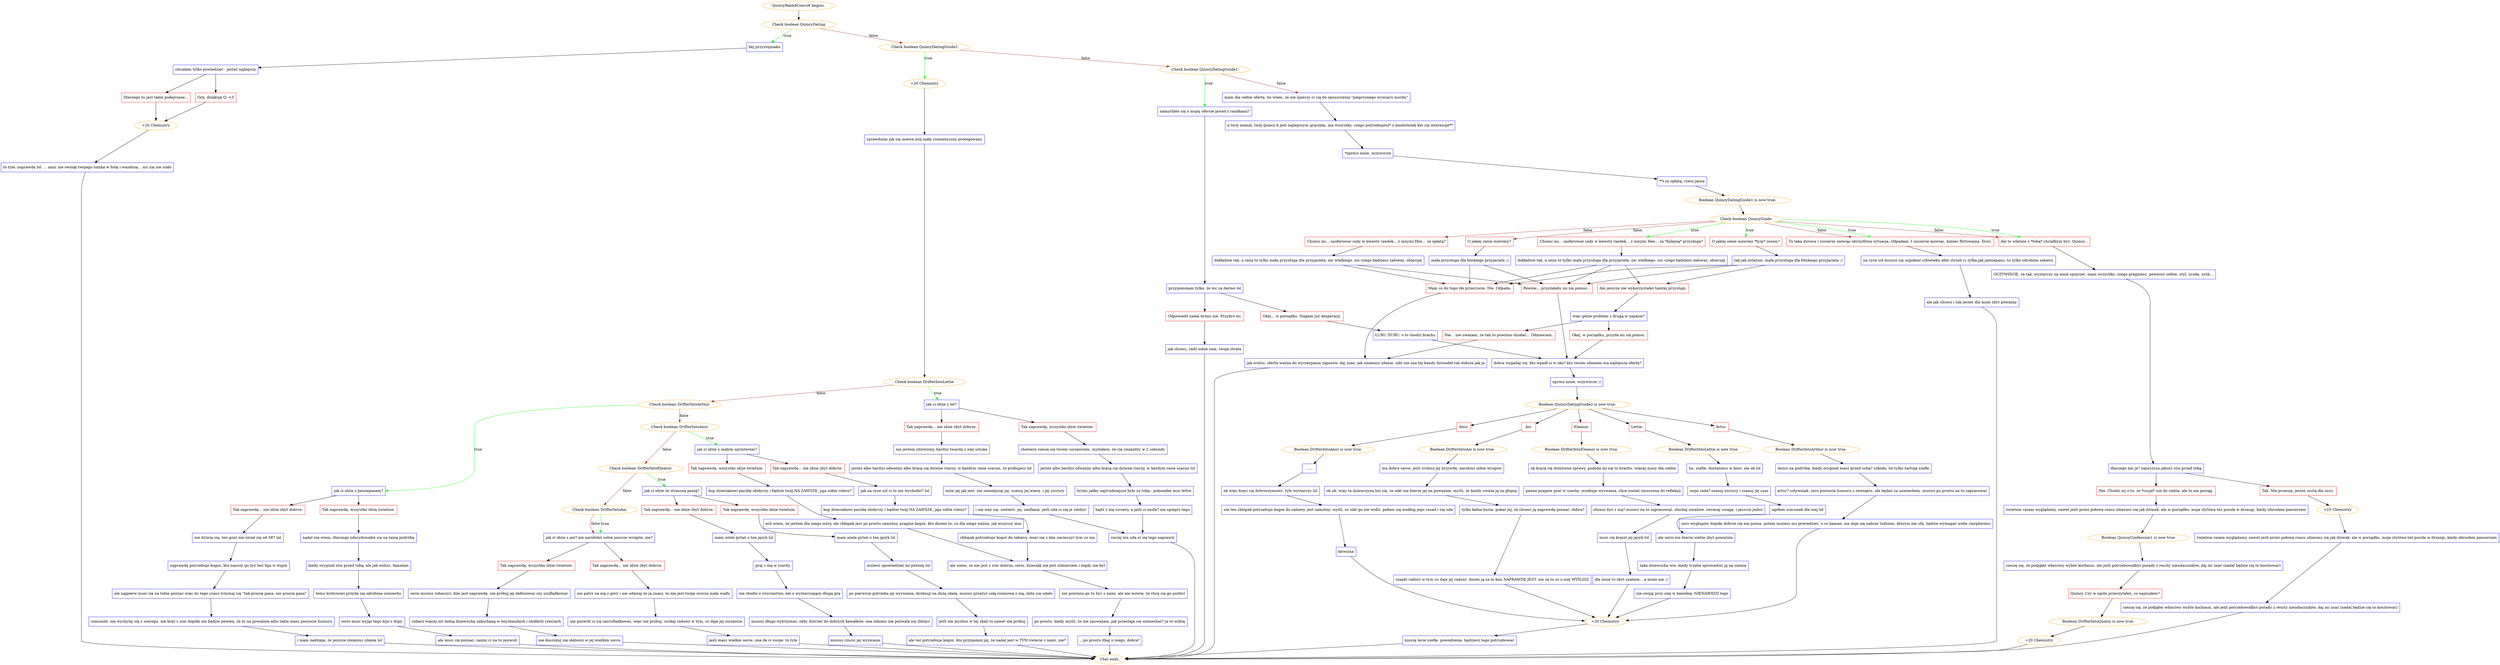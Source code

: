 digraph {
	"QuincyRank4Convo6 begins." [color=orange];
		"QuincyRank4Convo6 begins." -> j2461985337;
	j2461985337 [label="Check boolean QuincyDating",color=orange];
		j2461985337 -> j3259979074 [label=true,color=green];
		j2461985337 -> j83112899 [label=false,color=brown];
	j3259979074 [label="hej przystojniaku",shape=box,color=blue];
		j3259979074 -> j530661577;
	j83112899 [label="Check boolean QuincyDatingGuide2",color=orange];
		j83112899 -> j3392635783 [label=true,color=green];
		j83112899 -> j2852325112 [label=false,color=brown];
	j530661577 [label="chciałem tylko powiedzieć - jesteś najlepszy",shape=box,color=blue];
		j530661577 -> j3313439196;
		j530661577 -> j613927305;
	j3392635783 [label="+20 Chemistry",color=orange];
		j3392635783 -> j1975516310;
	j2852325112 [label="Check boolean QuincyDatingGuide1",color=orange];
		j2852325112 -> j3259954842 [label=true,color=green];
		j2852325112 -> j552590537 [label=false,color=brown];
	j3313439196 [label="Dlaczego to jest takie podejrzane...",shape=box,color=red];
		j3313439196 -> j3709898993;
	j613927305 [label="Och, dziękuję Q. <3",shape=box,color=red];
		j613927305 -> j3709898993;
	j1975516310 [label="sprawdzam jak się miewa mój mały romantyczny protegowany",shape=box,color=blue];
		j1975516310 -> j2157594670;
	j3259954842 [label="namyśliłeś się o mojej ofercie porad z randkami?",shape=box,color=blue];
		j3259954842 -> j3948265112;
	j552590537 [label="mam dla ciebie ofertę, bo wiem, że nie śpieszy ci się do opuszczenia \"pieprzonego wymiaru mordu\"",shape=box,color=blue];
		j552590537 -> j4137244290;
	j3709898993 [label="+20 Chemistry",color=orange];
		j3709898993 -> j509988530;
	j2157594670 [label="Check boolean DrifterIntoLettie",color=orange];
		j2157594670 -> j2562550124 [label=true,color=green];
		j2157594670 -> j1529798852 [label=false,color=brown];
	j3948265112 [label="przypominam tylko, że nic za darmo lol",shape=box,color=blue];
		j3948265112 -> j895105525;
		j3948265112 -> j613669651;
	j4137244290 [label="a twój ziomal, twój quincy-k jest najlepszym graczem, ma wszystko, czego potrzebujesz* o kimkolwiek kto cię interesuje**",shape=box,color=blue];
		j4137244290 -> j2235832705;
	j509988530 [label="to tyle, naprawdę lol. ... amir nie owinął twojego tomka w folię i wazelinę... nic się nie stało",shape=box,color=blue];
		j509988530 -> "Chat ends.";
	j2562550124 [label="jak ci idzie z let?",shape=box,color=blue];
		j2562550124 -> j1835537128;
		j2562550124 -> j1343233254;
	j1529798852 [label="Check boolean DrifterIntoArthur",color=orange];
		j1529798852 -> j2387890977 [label=true,color=green];
		j1529798852 -> j3612310957 [label=false,color=brown];
	j895105525 [label="Odpowiedź nadal brzmi nie. Przykro mi.",shape=box,color=red];
		j895105525 -> j4254051263;
	j613669651 [label="Okej... w porządku. Sięgam już desperacji.",shape=box,color=red];
		j613669651 -> j1119978812;
	j2235832705 [label="*oprócz mnie, oczywiście",shape=box,color=blue];
		j2235832705 -> j2589329394;
	"Chat ends." [color=orange];
	j1835537128 [label="Tak naprawdę, wszystko idzie świetnie.",shape=box,color=red];
		j1835537128 -> j727940986;
	j1343233254 [label="Tak naprawdę... nie idzie zbyt dobrze.",shape=box,color=red];
		j1343233254 -> j3630904678;
	j2387890977 [label="jak ci idzie z Jaśniepanem?",shape=box,color=blue];
		j2387890977 -> j1771917845;
		j2387890977 -> j402187396;
	j3612310957 [label="Check boolean DrifterIntoAmir",color=orange];
		j3612310957 -> j639903976 [label=true,color=green];
		j3612310957 -> j4033191202 [label=false,color=brown];
	j4254051263 [label="jak chcesz, radź sobie sam. twoja strata",shape=box,color=blue];
		j4254051263 -> "Chat ends.";
	j1119978812 [label="ŁUBU DUBU. o to chodzi brachu",shape=box,color=blue];
		j1119978812 -> j2639568303;
	j2589329394 [label="**i za opłatą, rzecz jasna",shape=box,color=blue];
		j2589329394 -> j2373070583;
	j727940986 [label="choleera cieszę się twoim szczęściem. myślałem, że cię zmiażdży w 2 sekundy",shape=box,color=blue];
		j727940986 -> j990236843;
	j3630904678 [label="nie jestem zdziwiony, bardzo twarda z niej sztuka",shape=box,color=blue];
		j3630904678 -> j719982667;
	j1771917845 [label="Tak naprawdę, wszystko idzie świetnie.",shape=box,color=red];
		j1771917845 -> j1058653219;
	j402187396 [label="Tak naprawdę... nie idzie zbyt dobrze.",shape=box,color=red];
		j402187396 -> j2487338117;
	j639903976 [label="jak ci idzie z małym sprinterem?",shape=box,color=blue];
		j639903976 -> j968298227;
		j639903976 -> j113702525;
	j4033191202 [label="Check boolean DrifterIntoEleanor",color=orange];
		j4033191202 -> j1083782660 [label=true,color=green];
		j4033191202 -> j3028424512 [label=false,color=brown];
	j2639568303 [label="dobra wygadaj się. kto wpadł ci w oko? kto twoim zdaniem ma najlepszą ofertę?",shape=box,color=blue];
		j2639568303 -> j3502366244;
	j2373070583 [label="Boolean QuincyDatingGuide1 is now true.",color=orange];
		j2373070583 -> j2505432108;
	j990236843 [label="jesteś albo bardzo odważny albo kręcą cię dziwne rzeczy. w każdym razie szacun lol",shape=box,color=blue];
		j990236843 -> j1816733029;
	j719982667 [label="jesteś albo bardzo odważny albo kręcą cię dziwne rzeczy. w każdym razie szacun, że próbujesz lol",shape=box,color=blue];
		j719982667 -> j2054191290;
	j1058653219 [label="nadal nie wiem, dlaczego zdecydowałeś się na tanią podróbę",shape=box,color=blue];
		j1058653219 -> j2404057350;
	j2487338117 [label="nie dziwię się, ten gość nie śmiał się od 587 lat",shape=box,color=blue];
		j2487338117 -> j3019210708;
	j968298227 [label="Tak naprawdę, wszystko idzie świetnie.",shape=box,color=red];
		j968298227 -> j64074030;
	j113702525 [label="Tak naprawdę... nie idzie zbyt dobrze.",shape=box,color=red];
		j113702525 -> j1476238576;
	j1083782660 [label="jak ci idzie ze straszną panią?",shape=box,color=blue];
		j1083782660 -> j1912295328;
		j1083782660 -> j1135112126;
	j3028424512 [label="Check boolean DrifterIntoAoi",color=orange];
		j3028424512 -> j2083374717 [label=true,color=green];
		j3028424512 -> j2083374717 [label=false,color=brown];
	j3502366244 [label="oprócz mnie, oczywiście ;)",shape=box,color=blue];
		j3502366244 -> j2759397375;
	j2505432108 [label="Check boolean QuincyGuide",color=orange];
		j2505432108 -> j4023984930 [label=true,color=green];
		j2505432108 -> j1411752111 [label=true,color=green];
		j2505432108 -> j1967770647 [label=true,color=green];
		j2505432108 -> j1564203686 [label=true,color=green];
		j2505432108 -> j1915026582 [label=false,color=brown];
		j2505432108 -> j4257873563 [label=false,color=brown];
		j2505432108 -> j1967770647 [label=false,color=brown];
		j2505432108 -> j1564203686 [label=false,color=brown];
	j1816733029 [label="brzmi jakby najtrudniejsze było za tobą - pokonałeś mur lettie",shape=box,color=blue];
		j1816733029 -> j3061318254;
	j2054191290 [label="mów jej jak jest. nie umniejszaj jej. szanuj jej wiarę. i jej szczury",shape=box,color=blue];
		j2054191290 -> j1220777260;
	j2404057350 [label="kiedy oryginał stoi przed tobą, ale jak wolisz, famalam",shape=box,color=blue];
		j2404057350 -> j4220565678;
	j3019210708 [label="naprawdę potrzebuje kogoś, kto nauczy go żyć bez kija w dupie",shape=box,color=blue];
		j3019210708 -> j3695218279;
	j64074030 [label="kup dzieciakowi paczkę słodyczy i będzie twój NA ZAWSZE, jaja sobie robisz?",shape=box,color=blue];
		j64074030 -> j1201182891;
	j1476238576 [label="jak na cyce sol ci to nie wychodzi? lol",shape=box,color=blue];
		j1476238576 -> j412248566;
	j1912295328 [label="Tak naprawdę, wszystko idzie świetnie.",shape=box,color=red];
		j1912295328 -> j2667578949;
	j1135112126 [label="Tak naprawdę... nie idzie zbyt dobrze.",shape=box,color=red];
		j1135112126 -> j1024434586;
	j2083374717 [label="jak ci idzie z aoi? nie narobiłeś sobie jeszcze wrogów, nie?",shape=box,color=blue];
		j2083374717 -> j1539828238;
		j2083374717 -> j2122673186;
	j2759397375 [label="Boolean QuincyDatingGuide2 is now true.",color=orange];
		j2759397375 -> j3437468370;
		j2759397375 -> j2063934509;
		j2759397375 -> j2705394574;
		j2759397375 -> j1149737535;
		j2759397375 -> j1777285928;
	j4023984930 [label="Chcesz mi... zaoferować rady w kwestii randek... z innymi Hex... za *kolejną* przysługę?",shape=box,color=red];
		j4023984930 -> j1911559071;
	j1411752111 [label="O jakiej cenie mówimy *tym* razem?",shape=box,color=red];
		j1411752111 -> j775385806;
	j1967770647 [label="To taka dziwna i szczerze mówiąc obrzydliwa sytuacja. Odpadam. I szczerze mówiąc, koniec flirtowania. Dość.",shape=box,color=red];
		j1967770647 -> j3862192442;
	j1564203686 [label="Ale to właśnie z *tobą* chciałbym być, Quincy...",shape=box,color=red];
		j1564203686 -> j4122408276;
	j1915026582 [label="O jakiej cenie mówimy?",shape=box,color=red];
		j1915026582 -> j1818853974;
	j4257873563 [label="Chcesz mi... zaoferować rady w kwestii randek... z innymi Hex... za opłatą?",shape=box,color=red];
		j4257873563 -> j826827447;
	j3061318254 [label="bądź z nią szczery, a jeśli ci zaufa? nie spieprz tego",shape=box,color=blue];
		j3061318254 -> j2095756231;
	j1220777260 [label="i nie waż się. zawieść. jej. zaufania. jeśli uda ci się je zdobyć",shape=box,color=blue];
		j1220777260 -> j2095756231;
	j4220565678 [label="temu kretynowi przyda się odrobina uśmiechu",shape=box,color=blue];
		j4220565678 -> j2267052686;
	j3695218279 [label="ale najpierw musi się na tobie poznać więc do tego czasu trzymaj się \"tak proszę pana, nie proszę pana\"",shape=box,color=blue];
		j3695218279 -> j2361367722;
	j1201182891 [label="ech wiem, że jestem dla niego ostry, ale chłopak jest po prostu samotny, pragnie kogoś, kto doceni to, co dla niego ważne, jak wszyscy inni",shape=box,color=blue];
		j1201182891 -> j1697830672;
	j412248566 [label="kup dzieciakowi paczkę słodyczy i będzie twój NA ZAWSZE, jaja sobie robisz?",shape=box,color=blue];
		j412248566 -> j3596824465;
	j2667578949 [label="mam wiele pytań o ten język lol",shape=box,color=blue];
		j2667578949 -> j3961400750;
	j1024434586 [label="mam wiele pytań o ten język lol",shape=box,color=blue];
		j1024434586 -> j1015410625;
	j1539828238 [label="Tak naprawdę, wszystko idzie świetnie.",shape=box,color=red];
		j1539828238 -> j496703516;
	j2122673186 [label="Tak naprawdę... nie idzie zbyt dobrze.",shape=box,color=red];
		j2122673186 -> j4291002704;
	j3437468370 [label="Lettie.",shape=box,color=red];
		j3437468370 -> j2902825150;
	j2063934509 [label="Artur.",shape=box,color=red];
		j2063934509 -> j1442512922;
	j2705394574 [label="Amir.",shape=box,color=red];
		j2705394574 -> j1407892153;
	j1149737535 [label="Eleanor.",shape=box,color=red];
		j1149737535 -> j2118919001;
	j1777285928 [label="Aoi.",shape=box,color=red];
		j1777285928 -> j1584698727;
	j1911559071 [label="dokładnie tak. a cena to tylko mała przysługa dla przyjaciela, nic wielkiego. nic czego będziesz żałować, obiecuję",shape=box,color=blue];
		j1911559071 -> j3642105251;
		j1911559071 -> j4079331591;
		j1911559071 -> j4082903321;
	j775385806 [label="tak jak ostatnio. mała przysługa dla bliskiego przyjaciela ;)",shape=box,color=blue];
		j775385806 -> j3642105251;
		j775385806 -> j4079331591;
		j775385806 -> j4082903321;
	j3862192442 [label="na cyce sol musisz się uspokoić człowieku albo strzeli ci żyłka jak jaśniepanu. to tylko odrobina zabawy",shape=box,color=blue];
		j3862192442 -> j3129629485;
	j4122408276 [label="OCZYWIŚCIE, że tak, wystarczy na mnie spojrzeć. mam wszystko, czego pragniesz. pewność siebie, styl, urodę, urok...",shape=box,color=blue];
		j4122408276 -> j2691640178;
	j1818853974 [label="mała przysługa dla bliskiego przyjaciela ;)",shape=box,color=blue];
		j1818853974 -> j4079331591;
		j1818853974 -> j4082903321;
	j826827447 [label="dokładnie tak. a cena to tylko mała przysługa dla przyjaciela, nic wielkiego. nic czego będziesz żałować, obiecuję",shape=box,color=blue];
		j826827447 -> j4079331591;
		j826827447 -> j4082903321;
	j2095756231 [label="raczej nie uda ci się tego naprawić",shape=box,color=blue];
		j2095756231 -> "Chat ends.";
	j2267052686 [label="serio musi wyjąć tego kija z dupy",shape=box,color=blue];
		j2267052686 -> j2683268671;
	j2361367722 [label="szacunek. nie wychylaj się z szeregu. nie kręć z nim dopóki nie będzie pewien, że to na poważnie albo takie masz poczucie humoru",shape=box,color=blue];
		j2361367722 -> j2394628597;
	j1697830672 [label="ale wiem, że nie jest z nim dobrze, serio. dzieciak nie jest żołnierzem i nigdy nie był",shape=box,color=blue];
		j1697830672 -> j643940399;
	j3596824465 [label="chłopak potrzebuje kogoś do zabawy. mieć się z kim nacieszyć tym co ma",shape=box,color=blue];
		j3596824465 -> j1697830672;
	j3961400750 [label="możesz opowiedzieć mi później lol",shape=box,color=blue];
		j3961400750 -> j3559936501;
	j1015410625 [label="graj z nią w szachy",shape=box,color=blue];
		j1015410625 -> j1028221423;
	j496703516 [label="serio musisz zobaczyć, kim jest naprawdę. nie próbuj jej definiować czy szufladkować",shape=box,color=blue];
		j496703516 -> j3116898295;
	j4291002704 [label="nie patrz na nią z góry i nie udawaj że ją znasz. to nie jest twoja urocza mała waifu",shape=box,color=blue];
		j4291002704 -> j1746374742;
	j2902825150 [label="Boolean DrifterIntoLettie is now true.",color=orange];
		j2902825150 -> j1156341109;
	j1442512922 [label="Boolean DrifterIntoArthur is now true.",color=orange];
		j1442512922 -> j1036747847;
	j1407892153 [label="Boolean DrifterIntoAmir is now true.",color=orange];
		j1407892153 -> j1668348595;
	j2118919001 [label="Boolean DrifterIntoEleanor is now true.",color=orange];
		j2118919001 -> j56935376;
	j1584698727 [label="Boolean DrifterIntoAoi is now true.",color=orange];
		j1584698727 -> j376061368;
	j3642105251 [label="Ale jeszcze nie wykorzystałeś tamtej przysługi.",shape=box,color=red];
		j3642105251 -> j4294340265;
	j4079331591 [label="Mam co do tego złe przeczucie. Nie. Odpada.",shape=box,color=red];
		j4079331591 -> j3937288729;
	j4082903321 [label="Pewnie... przydałaby mi się pomoc...",shape=box,color=red];
		j4082903321 -> j2639568303;
	j3129629485 [label="ale jak chcesz i tak jesteś dla mnie zbyt poważny",shape=box,color=blue];
		j3129629485 -> "Chat ends.";
	j2691640178 [label="dlaczego nie ja? najwyższa jakość stoi przed tobą",shape=box,color=blue];
		j2691640178 -> j3271261017;
		j2691640178 -> j1002499370;
	j2683268671 [label="ale musi cię poznać, zanim ci na to pozwoli",shape=box,color=blue];
		j2683268671 -> "Chat ends.";
	j2394628597 [label="i mam nadzieję, że jeszcze zmienisz zdanie lol",shape=box,color=blue];
		j2394628597 -> "Chat ends.";
	j643940399 [label="nie powinno go tu być z nami. ale nie mówię, że chcę się go pozbyć",shape=box,color=blue];
		j643940399 -> j1411132502;
	j3559936501 [label="po pierwsze potrzeba jej wyzwania, dyskusji na dużą skalę, musisz przeżyć całą rozmowę z nią, żeby się udało",shape=box,color=blue];
		j3559936501 -> j4271655484;
	j1028221423 [label="nie chodzi o zwycięstwo, ale o wystarczająco długą grę",shape=box,color=blue];
		j1028221423 -> j3267620471;
	j3116898295 [label="zobacz więcej niż ładną dziewuchę zakochaną w boysbandach i słodkich rzeczach",shape=box,color=blue];
		j3116898295 -> j2144021910;
	j1746374742 [label="nie pozwoli ci się zaszufladkować, więc nie próbuj. szukaj radości w tym, co daje jej szczęście",shape=box,color=blue];
		j1746374742 -> j2763767169;
	j1156341109 [label="ha. szefie, dostaniesz w kość, ale ok lol",shape=box,color=blue];
		j1156341109 -> j828535551;
	j1036747847 [label="lecisz na podróbę, kiedy oryginał masz przed sobą? szkoda. lol tylko żartuję szefie",shape=box,color=blue];
		j1036747847 -> j1859568465;
	j1668348595 [label="......",shape=box,color=blue];
		j1668348595 -> j727964977;
	j56935376 [label="ok kręcą cię dziiiiiwne sprawy, podoba mi się to brachu. więcej mocy dla ciebie",shape=box,color=blue];
		j56935376 -> j887655453;
	j376061368 [label="ma dobre serce. jeśli zrobisz jej krzywdę, narobisz sobie wrogów",shape=box,color=blue];
		j376061368 -> j3848331148;
	j4294340265 [label="więc gdzie problem z drugą w zapasie?",shape=box,color=blue];
		j4294340265 -> j1413253450;
		j4294340265 -> j2211235114;
	j3937288729 [label="jak wolisz. oferta ważna do wyczerpania zapasów. daj znać, jak zmienisz zdanie. nikt nie zna tej bandy dziwadeł tak dobrze jak ja",shape=box,color=blue];
		j3937288729 -> "Chat ends.";
	j3271261017 [label="Nie. Chodzi mi o to, że *czuję* coś do ciebie, ale to nie pociąg.",shape=box,color=red];
		j3271261017 -> j1731956293;
	j1002499370 [label="Tak. Nie przeczę, jesteś ucztą dla oczu.",shape=box,color=red];
		j1002499370 -> j2804496643;
	j1411132502 [label="po prostu, kiedy myśli, że nie zauważam, jak przestaje się uśmiechać? ja to widzę",shape=box,color=blue];
		j1411132502 -> j1914708360;
	j4271655484 [label="jeśli nie myślisz w tej skali to nawet nie próbuj",shape=box,color=blue];
		j4271655484 -> j1117468517;
	j3267620471 [label="musisz długo wytrzymać, żeby dotrzeć do dobrych kawałków. ona nikomu nie pozwala się zbliżyć",shape=box,color=blue];
		j3267620471 -> j3948953943;
	j2144021910 [label="nie doszukuj się słabości w jej wielkim sercu",shape=box,color=blue];
		j2144021910 -> "Chat ends.";
	j2763767169 [label="jeśli masz wielkie serce, ona da ci swoje. to tyle",shape=box,color=blue];
		j2763767169 -> "Chat ends.";
	j828535551 [label="moja rada? szanuj szczury i szanuj jej czas",shape=box,color=blue];
		j828535551 -> j1936636536;
	j1859568465 [label="artur? sztywniak. zero poczucia humoru z zewnątrz, ale tęskni za uśmiechem. musisz po prostu na to zapracować",shape=box,color=blue];
		j1859568465 -> j2644216309;
	j727964977 [label="ok więc kręci cię dobroczynność. tyle wystarczy lol",shape=box,color=blue];
		j727964977 -> j3114052652;
	j887655453 [label="panna pragnie grać w szachy. oczekuje wyzwania. chce zostać zmuszona do refleksji",shape=box,color=blue];
		j887655453 -> j3324255308;
	j3848331148 [label="ok ok. więc ta dziewczyna boi się, że nikt nie bierze jej na poważnie. myśli, że każdy uważa ją za głupią",shape=box,color=blue];
		j3848331148 -> j2342515299;
	j1413253450 [label="Nie... nie uważam, że tak to powinno działać... Odmawiam.",shape=box,color=red];
		j1413253450 -> j3937288729;
	j2211235114 [label="Okej, w porządku, przyda mi się pomoc.",shape=box,color=red];
		j2211235114 -> j2639568303;
	j1731956293 [label="świetnie razem wyglądamy, nawet jeśli przez połowę czasu ubierasz się jak dziwak. ale w porządku. moja stylówa też poszła w drzazgi, kiedy obrosłem pancerzem",shape=box,color=blue];
		j1731956293 -> j2085041730;
	j2804496643 [label="+10 Chemistry",color=orange];
		j2804496643 -> j2195203875;
	j1914708360 [label="...po prostu dbaj o niego, dobra?",shape=box,color=blue];
		j1914708360 -> "Chat ends.";
	j1117468517 [label="ale też potrzebuje kogoś, kto przypomni jej, że nadal jest w TYM świecie z nami, nie?",shape=box,color=blue];
		j1117468517 -> "Chat ends.";
	j3948953943 [label="musisz rzucić jej wyzwanie",shape=box,color=blue];
		j3948953943 -> "Chat ends.";
	j1936636536 [label="ogółem szacunek dla niej lol",shape=box,color=blue];
		j1936636536 -> j751052294;
	j2644216309 [label="zero wygłupów dopóki dobrze cię nie pozna. potem możesz mu powiedzieć, o co kaman. nie daje się nabrać ludziom, którym nie ufa. będzie wymagać wiele cierpliwości",shape=box,color=blue];
		j2644216309 -> j1428603727;
	j3114052652 [label="nie ten chłopak potrzebuje kogoś do zabawy. jest samotny. myśli, że nikt go nie widzi. pobaw się według jego zasad i się uda",shape=box,color=blue];
		j3114052652 -> j3861980611;
	j3324255308 [label="chcesz być z nią? musisz na to zapracować. słuchaj uważnie. zwracaj uwagę. i jeszcze jedno",shape=box,color=blue];
		j3324255308 -> j1903595669;
	j2342515299 [label="tylko ładna buzia. pokaż jej, że chcesz ją naprawdę poznać, dobra?",shape=box,color=blue];
		j2342515299 -> j3715670513;
	j2085041730 [label="Boolean QuincyConfession1 is now true.",color=orange];
		j2085041730 -> j3927221080;
	j2195203875 [label="świetnie razem wyglądamy, nawet jeśli przez połowę czasu ubierasz się jak dziwak. ale w porządku. moja stylówa też poszła w drzazgi, kiedy obrosłem pancerzem",shape=box,color=blue];
		j2195203875 -> j1654358988;
	j751052294 [label="ale serio nie bierze siebie zbyt poważnie",shape=box,color=blue];
		j751052294 -> j3870567636;
	j1428603727 [label="+20 Chemistry",color=orange];
		j1428603727 -> j2261782345;
	j3861980611 [label="łatwizna",shape=box,color=blue];
		j3861980611 -> j1428603727;
	j1903595669 [label="musi cię kręcić jej język lol",shape=box,color=blue];
		j1903595669 -> j1612269855;
	j3715670513 [label="znajdź radość w tym co daje jej radość. doceń ją za to kim NAPRAWDĘ JEST. nie za to co o niej MYŚLISZ",shape=box,color=blue];
		j3715670513 -> j1428603727;
	j3927221080 [label="cieszę się, że podjąłeś właściwy wybór kochasiu. ale jeśli potrzebowałbyś porady z reszty nieudaczników, daj mi znać (nadal będzie cię to kosztować)",shape=box,color=blue];
		j3927221080 -> j1867543066;
	j1654358988 [label="cieszę się, że podjąłeś właściwy wybór kochasiu. ale jeśli potrzebowałbyś porady z reszty nieudaczników, daj mi znać (nadal będzie cię to kosztować)",shape=box,color=blue];
		j1654358988 -> "Chat ends.";
	j3870567636 [label="taka dziewucha wie, kiedy trzeba sprowadzić ją na ziemię",shape=box,color=blue];
		j3870567636 -> j2241573400;
	j2261782345 [label="muszę lecie szefie. powodzenia. będziesz tego potrzebować",shape=box,color=blue];
		j2261782345 -> "Chat ends.";
	j1612269855 [label="dla mnie to zbyt szalone... a może nie ;)",shape=box,color=blue];
		j1612269855 -> j1428603727;
	j1867543066 [label="Quincy. Czy w ogóle przeczytałeś, co napisałem?",shape=box,color=red];
		j1867543066 -> j359041193;
	j2241573400 [label="nie owijaj przy niej w bawełnę, NIENAWIDZI tego",shape=box,color=blue];
		j2241573400 -> j1428603727;
	j359041193 [label="Boolean DrifterIntoQuincy is now true.",color=orange];
		j359041193 -> j367054140;
	j367054140 [label="+20 Chemistry",color=orange];
		j367054140 -> "Chat ends.";
}